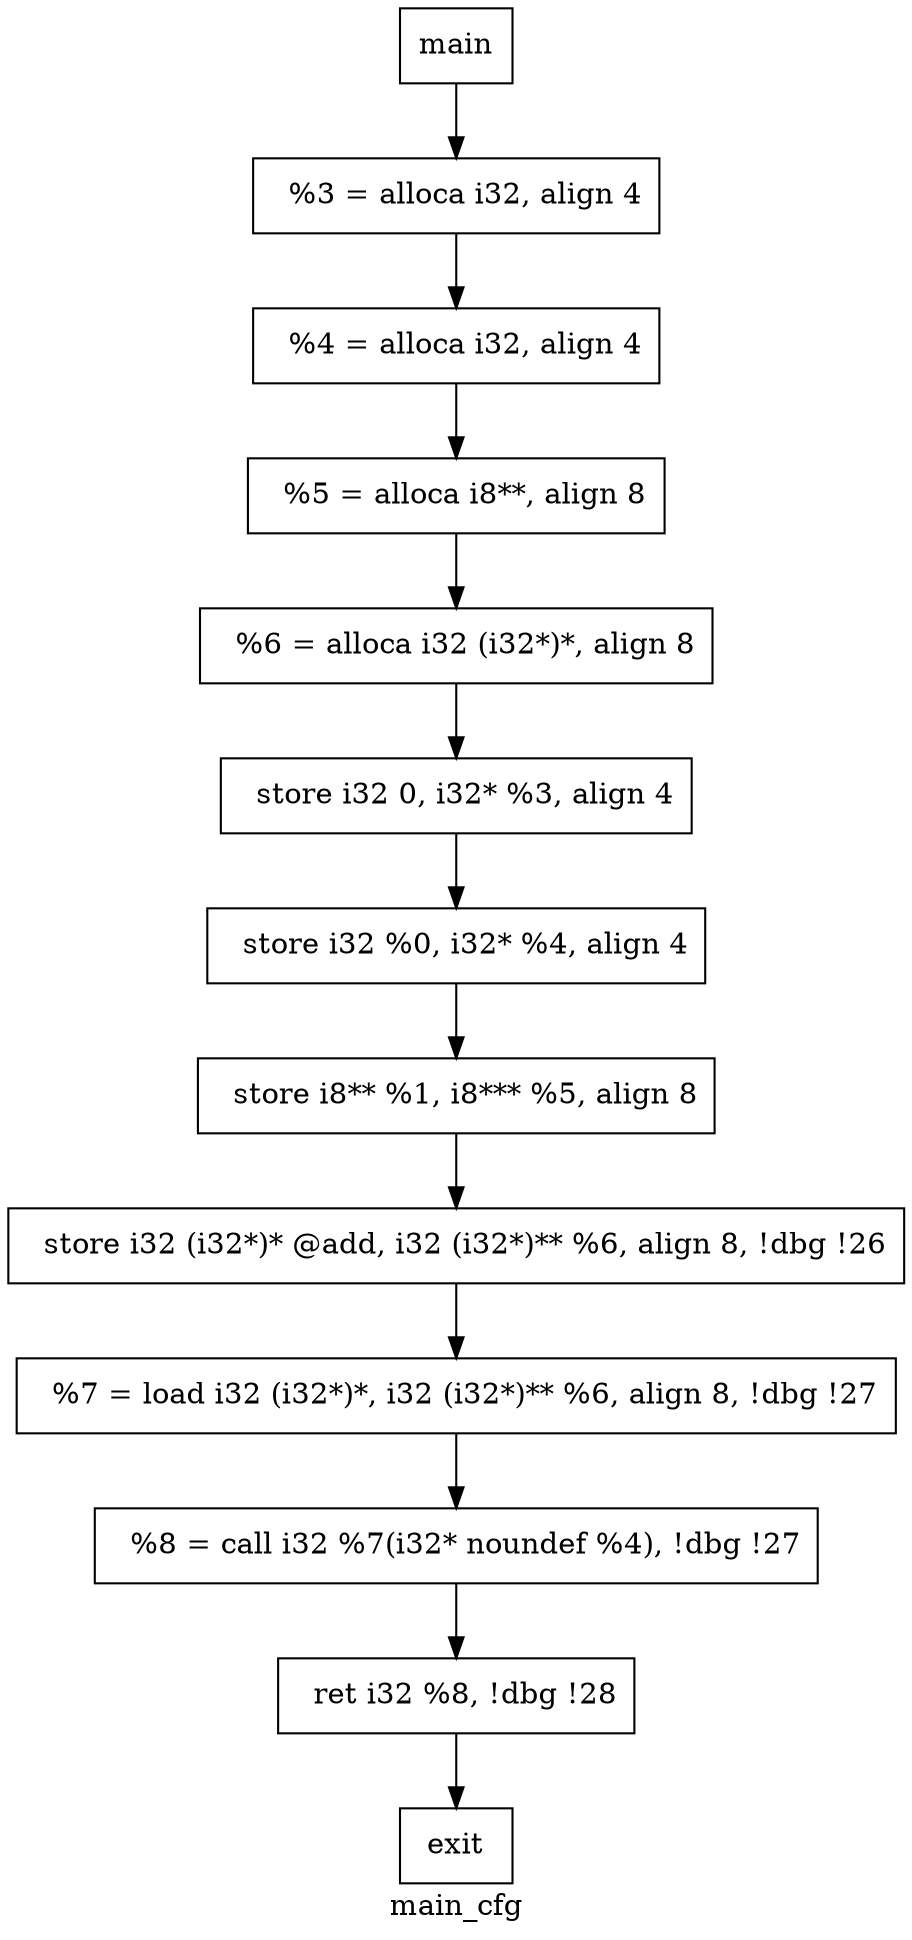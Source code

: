 digraph "main_cfg"{
	label="main_cfg";


	// Define the nodes
	N1 [shape=rectangle, color=black,label="main"];
	N2 [shape=rectangle, color=black,label="exit"];
	N3 [shape=rectangle, color=black,label="  %3 = alloca i32, align 4"];
	N4 [shape=rectangle, color=black,label="  %4 = alloca i32, align 4"];
	N5 [shape=rectangle, color=black,label="  %5 = alloca i8**, align 8"];
	N6 [shape=rectangle, color=black,label="  %6 = alloca i32 (i32*)*, align 8"];
	N7 [shape=rectangle, color=black,label="  store i32 0, i32* %3, align 4"];
	N8 [shape=rectangle, color=black,label="  store i32 %0, i32* %4, align 4"];
	N9 [shape=rectangle, color=black,label="  store i8** %1, i8*** %5, align 8"];
	N10 [shape=rectangle, color=black,label="  store i32 (i32*)* @add, i32 (i32*)** %6, align 8, !dbg !26"];
	N11 [shape=rectangle, color=black,label="  %7 = load i32 (i32*)*, i32 (i32*)** %6, align 8, !dbg !27"];
	N12 [shape=rectangle, color=black,label="  %8 = call i32 %7(i32* noundef %4), !dbg !27"];
	N13 [shape=rectangle, color=black,label="  ret i32 %8, !dbg !28"];


	// Define the edges
	N1 -> N3[color=black,label=""];
	N3 -> N4[color=black,label=""];
	N4 -> N5[color=black,label=""];
	N5 -> N6[color=black,label=""];
	N6 -> N7[color=black,label=""];
	N7 -> N8[color=black,label=""];
	N8 -> N9[color=black,label=""];
	N9 -> N10[color=black,label=""];
	N10 -> N11[color=black,label=""];
	N11 -> N12[color=black,label=""];
	N12 -> N13[color=black,label=""];
	N13 -> N2[color=black,label=""];
}
